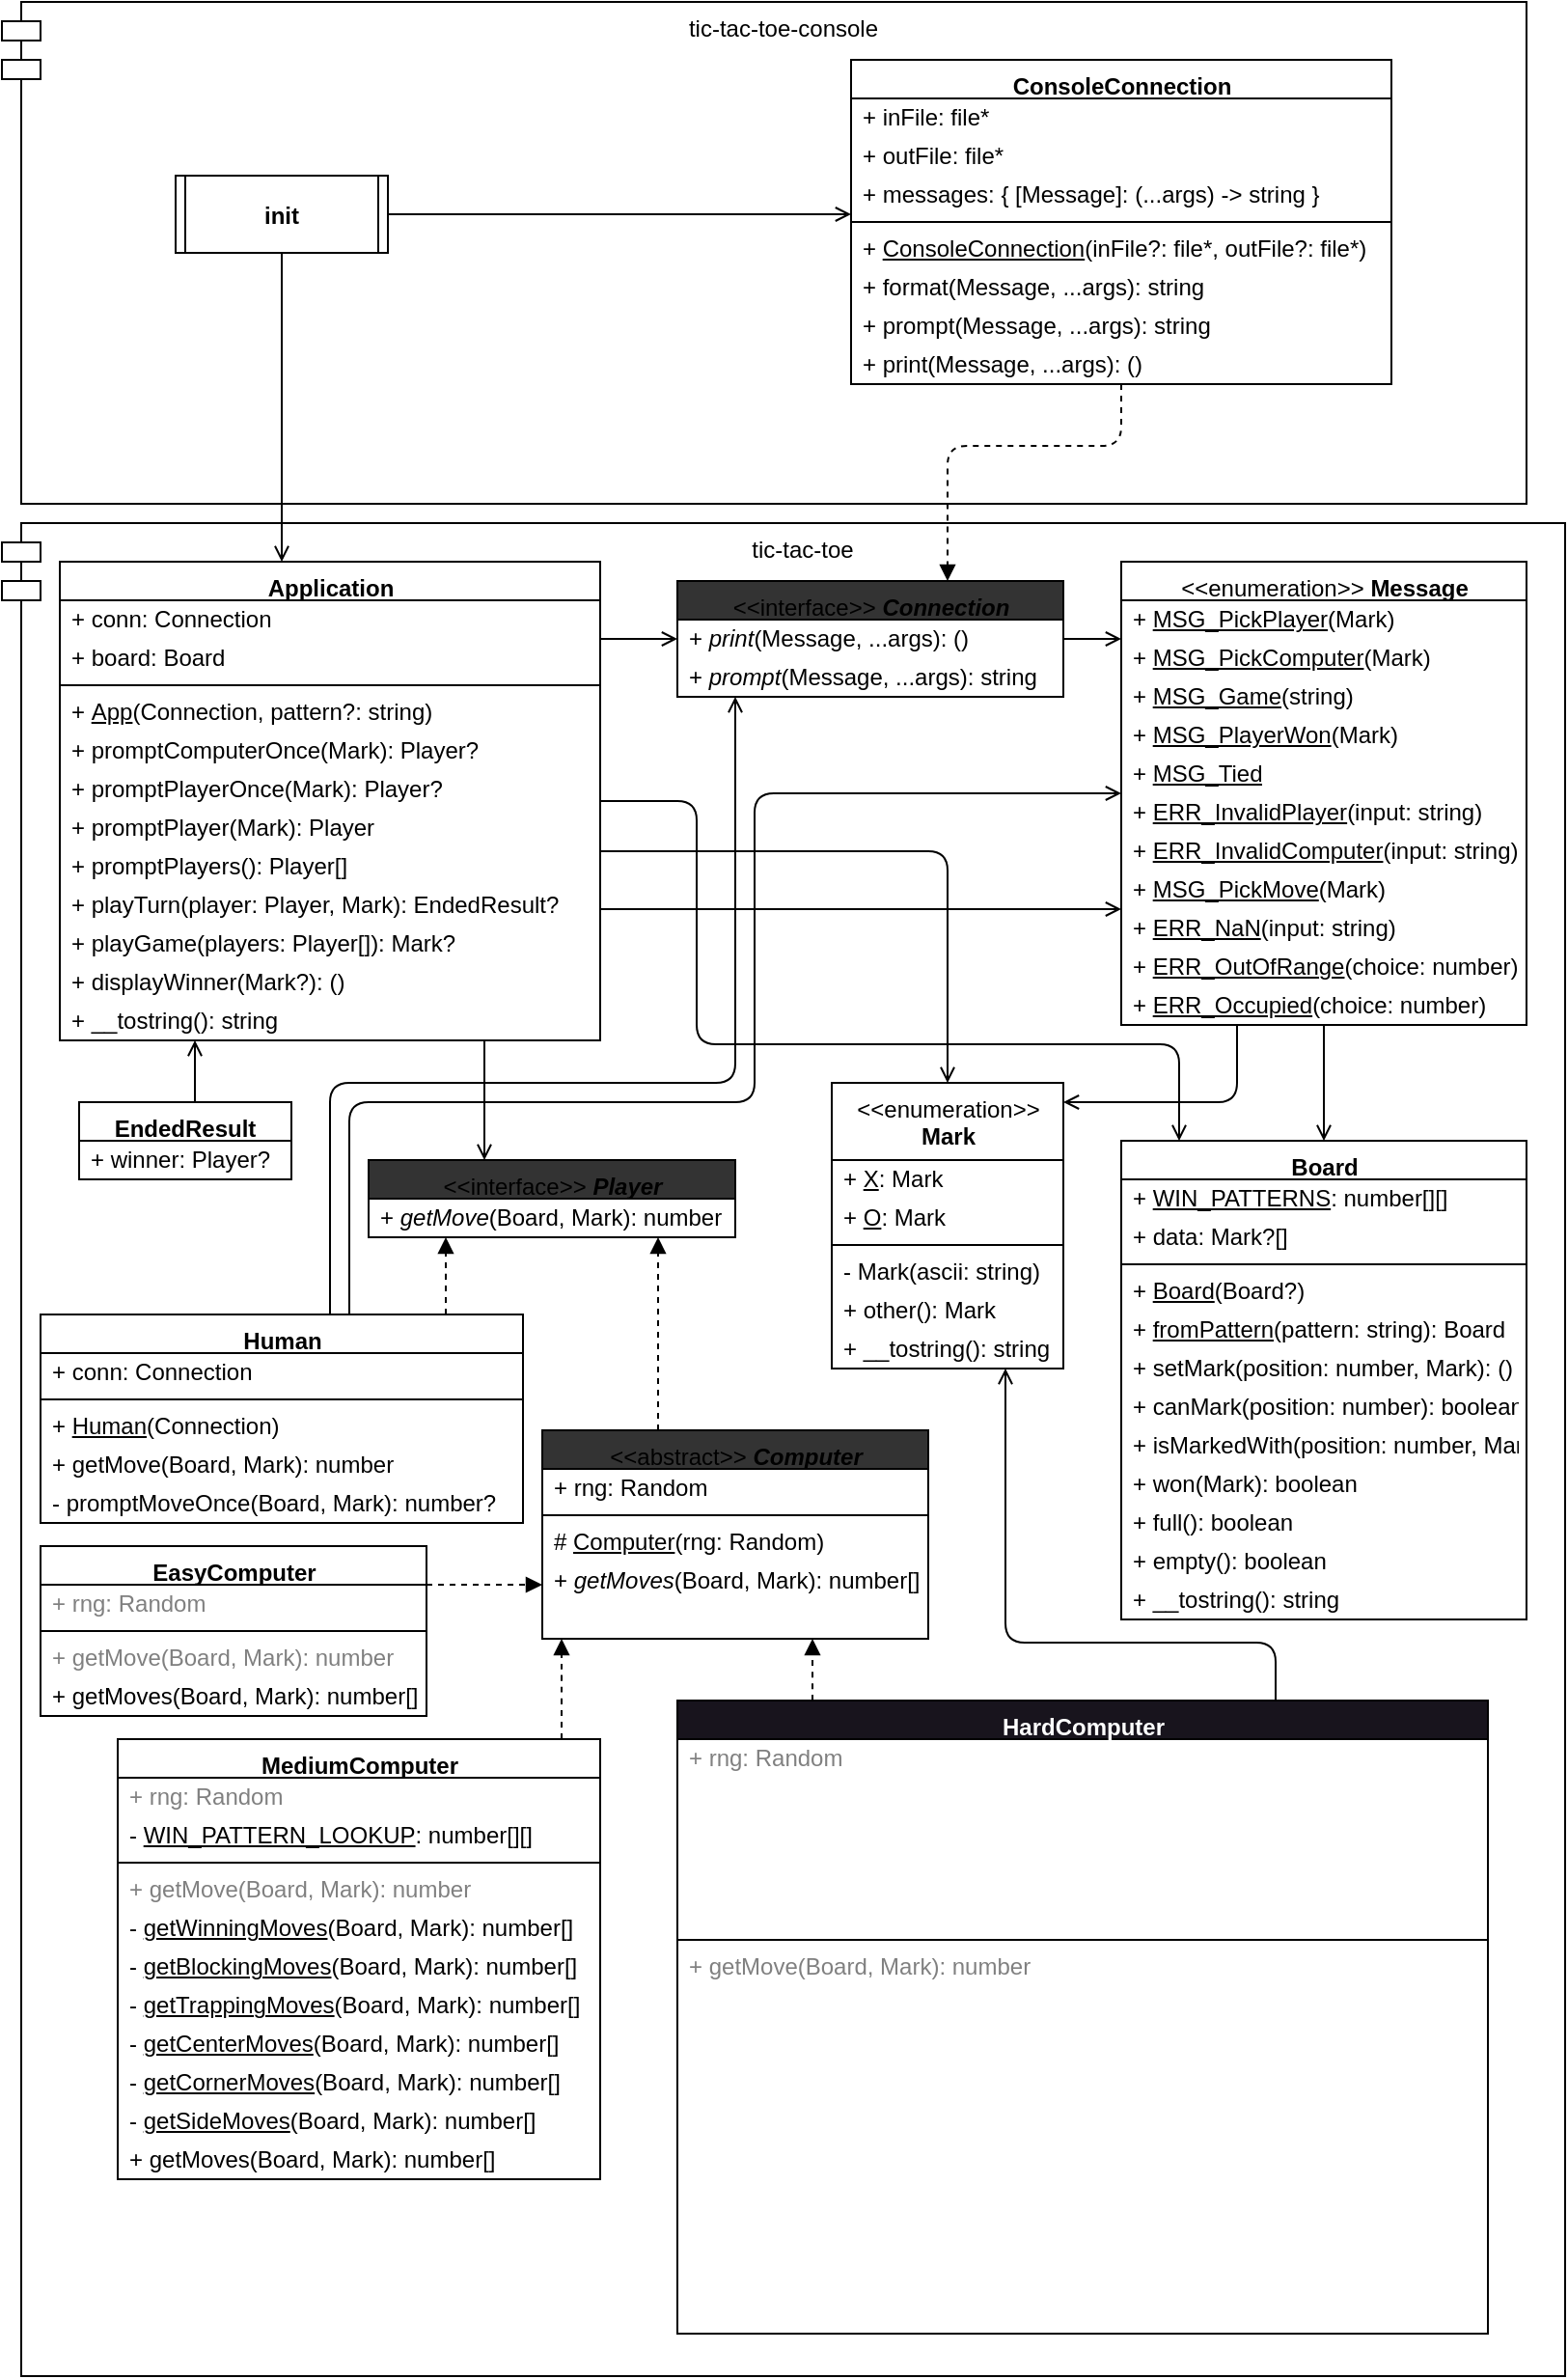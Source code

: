 <mxfile version="26.0.4">
  <diagram name="Page-1" id="3Qmz4yNFCVc4k0oNwkrS">
    <mxGraphModel dx="1430" dy="825" grid="1" gridSize="10" guides="0" tooltips="1" connect="1" arrows="1" fold="1" page="1" pageScale="1" pageWidth="850" pageHeight="1100" math="0" shadow="0">
      <root>
        <mxCell id="0" />
        <mxCell id="1" parent="0" />
        <mxCell id="96" value="" style="group" parent="1" vertex="1" connectable="0">
          <mxGeometry x="10" y="10" width="790" height="260" as="geometry" />
        </mxCell>
        <mxCell id="vkjEDLj0hO1vBvQd3F8n-6" value="tic-tac-toe-console" style="shape=module;align=left;spacingLeft=20;align=center;verticalAlign=top;whiteSpace=wrap;html=1;" parent="96" vertex="1">
          <mxGeometry width="790" height="260" as="geometry" />
        </mxCell>
        <mxCell id="188" style="edgeStyle=orthogonalEdgeStyle;html=1;fontColor=#FFFFFF;endArrow=open;endFill=0;" parent="96" source="13" target="3" edge="1">
          <mxGeometry relative="1" as="geometry">
            <Array as="points">
              <mxPoint x="380" y="110" />
              <mxPoint x="380" y="110" />
            </Array>
          </mxGeometry>
        </mxCell>
        <mxCell id="13" value="init" style="shape=process2;fixedSize=1;size=5;fontStyle=1;" parent="96" vertex="1">
          <mxGeometry x="90" y="90" width="110" height="40" as="geometry" />
        </mxCell>
        <mxCell id="3" value="&lt;b&gt;ConsoleConnection&lt;/b&gt;" style="swimlane;fontStyle=0;align=center;verticalAlign=top;childLayout=stackLayout;horizontal=1;startSize=20;horizontalStack=0;resizeParent=1;resizeParentMax=0;resizeLast=0;collapsible=0;marginBottom=0;html=1;" parent="96" vertex="1">
          <mxGeometry x="440" y="30" width="280" height="168" as="geometry" />
        </mxCell>
        <mxCell id="5" value="+ inFile: file*" style="text;html=1;strokeColor=none;fillColor=none;align=left;verticalAlign=middle;spacingLeft=4;spacingRight=4;overflow=hidden;rotatable=0;points=[[0,0.5],[1,0.5]];portConstraint=eastwest;" parent="3" vertex="1">
          <mxGeometry y="20" width="280" height="20" as="geometry" />
        </mxCell>
        <mxCell id="14" value="+ outFile: file*" style="text;html=1;strokeColor=none;fillColor=none;align=left;verticalAlign=middle;spacingLeft=4;spacingRight=4;overflow=hidden;rotatable=0;points=[[0,0.5],[1,0.5]];portConstraint=eastwest;" parent="3" vertex="1">
          <mxGeometry y="40" width="280" height="20" as="geometry" />
        </mxCell>
        <mxCell id="17" value="+ messages: { [Message]: (...args) -&amp;gt; string }" style="text;html=1;strokeColor=none;fillColor=none;align=left;verticalAlign=middle;spacingLeft=4;spacingRight=4;overflow=hidden;rotatable=0;points=[[0,0.5],[1,0.5]];portConstraint=eastwest;" parent="3" vertex="1">
          <mxGeometry y="60" width="280" height="20" as="geometry" />
        </mxCell>
        <mxCell id="8" value="" style="line;strokeWidth=1;fillColor=none;align=left;verticalAlign=middle;spacingTop=-1;spacingLeft=3;spacingRight=3;rotatable=0;labelPosition=right;points=[];portConstraint=eastwest;" parent="3" vertex="1">
          <mxGeometry y="80" width="280" height="8" as="geometry" />
        </mxCell>
        <mxCell id="19" value="+ &lt;u&gt;ConsoleConnection&lt;/u&gt;(inFile?: file*, outFile?: file*)" style="text;html=1;strokeColor=none;fillColor=none;align=left;verticalAlign=middle;spacingLeft=4;spacingRight=4;overflow=hidden;rotatable=0;points=[[0,0.5],[1,0.5]];portConstraint=eastwest;" parent="3" vertex="1">
          <mxGeometry y="88" width="280" height="20" as="geometry" />
        </mxCell>
        <mxCell id="18" value="+ format(Message, ...args): string" style="text;html=1;strokeColor=none;fillColor=none;align=left;verticalAlign=middle;spacingLeft=4;spacingRight=4;overflow=hidden;rotatable=0;points=[[0,0.5],[1,0.5]];portConstraint=eastwest;" parent="3" vertex="1">
          <mxGeometry y="108" width="280" height="20" as="geometry" />
        </mxCell>
        <mxCell id="10" value="+ prompt(Message, ...args): string" style="text;html=1;strokeColor=none;fillColor=none;align=left;verticalAlign=middle;spacingLeft=4;spacingRight=4;overflow=hidden;rotatable=0;points=[[0,0.5],[1,0.5]];portConstraint=eastwest;" parent="3" vertex="1">
          <mxGeometry y="128" width="280" height="20" as="geometry" />
        </mxCell>
        <mxCell id="16" value="+ print(Message, ...args): ()" style="text;html=1;strokeColor=none;fillColor=none;align=left;verticalAlign=middle;spacingLeft=4;spacingRight=4;overflow=hidden;rotatable=0;points=[[0,0.5],[1,0.5]];portConstraint=eastwest;" parent="3" vertex="1">
          <mxGeometry y="148" width="280" height="20" as="geometry" />
        </mxCell>
        <mxCell id="sri0j_8zGDh43W-E4V1I-191" value="" style="group" vertex="1" connectable="0" parent="1">
          <mxGeometry x="10" y="280" width="810" height="960" as="geometry" />
        </mxCell>
        <mxCell id="vkjEDLj0hO1vBvQd3F8n-5" value="tic-tac-toe" style="shape=module;align=left;spacingLeft=20;align=center;verticalAlign=top;whiteSpace=wrap;html=1;" parent="sri0j_8zGDh43W-E4V1I-191" vertex="1">
          <mxGeometry width="810" height="960" as="geometry" />
        </mxCell>
        <mxCell id="LcbPu9XO0VQtriAoMdwd-191" style="edgeStyle=orthogonalEdgeStyle;rounded=1;orthogonalLoop=1;jettySize=auto;html=1;curved=0;endArrow=open;endFill=0;flowAnimation=0;" parent="sri0j_8zGDh43W-E4V1I-191" source="20" target="44" edge="1">
          <mxGeometry relative="1" as="geometry">
            <Array as="points">
              <mxPoint x="360" y="144" />
              <mxPoint x="360" y="270" />
              <mxPoint x="610" y="270" />
            </Array>
          </mxGeometry>
        </mxCell>
        <mxCell id="sri0j_8zGDh43W-E4V1I-192" style="edgeStyle=orthogonalEdgeStyle;rounded=1;orthogonalLoop=1;jettySize=auto;html=1;curved=0;endArrow=open;endFill=0;" edge="1" parent="sri0j_8zGDh43W-E4V1I-191" source="20" target="64">
          <mxGeometry relative="1" as="geometry">
            <Array as="points">
              <mxPoint x="490" y="170" />
            </Array>
          </mxGeometry>
        </mxCell>
        <mxCell id="20" value="&lt;b&gt;Application&lt;/b&gt;" style="swimlane;fontStyle=0;align=center;verticalAlign=top;childLayout=stackLayout;horizontal=1;startSize=20;horizontalStack=0;resizeParent=1;resizeParentMax=0;resizeLast=0;collapsible=0;marginBottom=0;html=1;" parent="sri0j_8zGDh43W-E4V1I-191" vertex="1">
          <mxGeometry x="30" y="20" width="280" height="248" as="geometry" />
        </mxCell>
        <mxCell id="28" value="+ conn: Connection" style="text;html=1;strokeColor=none;fillColor=none;align=left;verticalAlign=middle;spacingLeft=4;spacingRight=4;overflow=hidden;rotatable=0;points=[[0,0.5],[1,0.5]];portConstraint=eastwest;" parent="20" vertex="1">
          <mxGeometry y="20" width="280" height="20" as="geometry" />
        </mxCell>
        <mxCell id="24" value="+ board: Board" style="text;html=1;strokeColor=none;fillColor=none;align=left;verticalAlign=middle;spacingLeft=4;spacingRight=4;overflow=hidden;rotatable=0;points=[[0,0.5],[1,0.5]];portConstraint=eastwest;" parent="20" vertex="1">
          <mxGeometry y="40" width="280" height="20" as="geometry" />
        </mxCell>
        <mxCell id="25" value="" style="line;strokeWidth=1;fillColor=none;align=left;verticalAlign=middle;spacingTop=-1;spacingLeft=3;spacingRight=3;rotatable=0;labelPosition=right;points=[];portConstraint=eastwest;" parent="20" vertex="1">
          <mxGeometry y="60" width="280" height="8" as="geometry" />
        </mxCell>
        <mxCell id="22" value="+&amp;nbsp;&lt;u&gt;App&lt;/u&gt;(Connection, pattern?: string)" style="text;html=1;strokeColor=none;fillColor=none;align=left;verticalAlign=middle;spacingLeft=4;spacingRight=4;overflow=hidden;rotatable=0;points=[[0,0.5],[1,0.5]];portConstraint=eastwest;" parent="20" vertex="1">
          <mxGeometry y="68" width="280" height="20" as="geometry" />
        </mxCell>
        <mxCell id="27" value="+ promptComputerOnce(Mark): Player?" style="text;html=1;strokeColor=none;fillColor=none;align=left;verticalAlign=middle;spacingLeft=4;spacingRight=4;overflow=hidden;rotatable=0;points=[[0,0.5],[1,0.5]];portConstraint=eastwest;" parent="20" vertex="1">
          <mxGeometry y="88" width="280" height="20" as="geometry" />
        </mxCell>
        <mxCell id="29" value="+ promptPlayerOnce(Mark): Player?" style="text;html=1;strokeColor=none;fillColor=none;align=left;verticalAlign=middle;spacingLeft=4;spacingRight=4;overflow=hidden;rotatable=0;points=[[0,0.5],[1,0.5]];portConstraint=eastwest;" parent="20" vertex="1">
          <mxGeometry y="108" width="280" height="20" as="geometry" />
        </mxCell>
        <mxCell id="33" value="+ promptPlayer(Mark): Player" style="text;html=1;strokeColor=none;fillColor=none;align=left;verticalAlign=middle;spacingLeft=4;spacingRight=4;overflow=hidden;rotatable=0;points=[[0,0.5],[1,0.5]];portConstraint=eastwest;" parent="20" vertex="1">
          <mxGeometry y="128" width="280" height="20" as="geometry" />
        </mxCell>
        <mxCell id="32" value="+ promptPlayers(): Player[]" style="text;html=1;strokeColor=none;fillColor=none;align=left;verticalAlign=middle;spacingLeft=4;spacingRight=4;overflow=hidden;rotatable=0;points=[[0,0.5],[1,0.5]];portConstraint=eastwest;" parent="20" vertex="1">
          <mxGeometry y="148" width="280" height="20" as="geometry" />
        </mxCell>
        <mxCell id="191" value="+ playTurn(player: Player, Mark): EndedResult?" style="text;html=1;strokeColor=none;fillColor=none;align=left;verticalAlign=middle;spacingLeft=4;spacingRight=4;overflow=hidden;rotatable=0;points=[[0,0.5],[1,0.5]];portConstraint=eastwest;" parent="20" vertex="1">
          <mxGeometry y="168" width="280" height="20" as="geometry" />
        </mxCell>
        <mxCell id="31" value="+ playGame(players: Player[]): Mark?" style="text;html=1;strokeColor=none;fillColor=none;align=left;verticalAlign=middle;spacingLeft=4;spacingRight=4;overflow=hidden;rotatable=0;points=[[0,0.5],[1,0.5]];portConstraint=eastwest;" parent="20" vertex="1">
          <mxGeometry y="188" width="280" height="20" as="geometry" />
        </mxCell>
        <mxCell id="30" value="+ displayWinner(Mark?): ()" style="text;html=1;strokeColor=none;fillColor=none;align=left;verticalAlign=middle;spacingLeft=4;spacingRight=4;overflow=hidden;rotatable=0;points=[[0,0.5],[1,0.5]];portConstraint=eastwest;" parent="20" vertex="1">
          <mxGeometry y="208" width="280" height="20" as="geometry" />
        </mxCell>
        <mxCell id="34" value="+ __tostring(): string" style="text;html=1;strokeColor=none;fillColor=none;align=left;verticalAlign=middle;spacingLeft=4;spacingRight=4;overflow=hidden;rotatable=0;points=[[0,0.5],[1,0.5]];portConstraint=eastwest;" parent="20" vertex="1">
          <mxGeometry y="228" width="280" height="20" as="geometry" />
        </mxCell>
        <mxCell id="35" value="&amp;lt;&amp;lt;interface&amp;gt;&amp;gt; &lt;b&gt;&lt;i&gt;Connection&lt;/i&gt;&lt;/b&gt;" style="swimlane;fontStyle=0;align=center;verticalAlign=top;childLayout=stackLayout;horizontal=1;startSize=20;horizontalStack=0;resizeParent=1;resizeParentMax=0;resizeLast=0;collapsible=0;marginBottom=0;html=1;fillColor=#333333;" parent="sri0j_8zGDh43W-E4V1I-191" vertex="1">
          <mxGeometry x="350" y="30" width="200" height="60" as="geometry" />
        </mxCell>
        <mxCell id="39" value="+ &lt;i&gt;print&lt;/i&gt;(Message, ...args): ()" style="text;html=1;strokeColor=none;fillColor=none;align=left;verticalAlign=middle;spacingLeft=4;spacingRight=4;overflow=hidden;rotatable=0;points=[[0,0.5],[1,0.5]];portConstraint=eastwest;" parent="35" vertex="1">
          <mxGeometry y="20" width="200" height="20" as="geometry" />
        </mxCell>
        <mxCell id="43" value="+ &lt;i&gt;prompt&lt;/i&gt;(Message, ...args): string" style="text;html=1;strokeColor=none;fillColor=none;align=left;verticalAlign=middle;spacingLeft=4;spacingRight=4;overflow=hidden;rotatable=0;points=[[0,0.5],[1,0.5]];portConstraint=eastwest;" parent="35" vertex="1">
          <mxGeometry y="40" width="200" height="20" as="geometry" />
        </mxCell>
        <mxCell id="181" style="edgeStyle=orthogonalEdgeStyle;html=1;fontColor=#FFFFFF;endArrow=open;endFill=0;" parent="sri0j_8zGDh43W-E4V1I-191" source="20" target="35" edge="1">
          <mxGeometry relative="1" as="geometry">
            <Array as="points">
              <mxPoint x="330" y="60" />
              <mxPoint x="330" y="60" />
            </Array>
          </mxGeometry>
        </mxCell>
        <mxCell id="64" value="&amp;lt;&amp;lt;enumeration&amp;gt;&amp;gt;&lt;br&gt;&lt;b&gt;Mark&lt;/b&gt;" style="swimlane;fontStyle=0;align=center;verticalAlign=top;childLayout=stackLayout;horizontal=1;startSize=40;horizontalStack=0;resizeParent=1;resizeParentMax=0;resizeLast=0;collapsible=0;marginBottom=0;html=1;fillColor=default;" parent="sri0j_8zGDh43W-E4V1I-191" vertex="1">
          <mxGeometry x="430" y="290" width="120" height="148" as="geometry" />
        </mxCell>
        <mxCell id="66" value="+ &lt;u&gt;X&lt;/u&gt;: Mark" style="text;html=1;strokeColor=none;fillColor=none;align=left;verticalAlign=middle;spacingLeft=4;spacingRight=4;overflow=hidden;rotatable=0;points=[[0,0.5],[1,0.5]];portConstraint=eastwest;" parent="64" vertex="1">
          <mxGeometry y="40" width="120" height="20" as="geometry" />
        </mxCell>
        <mxCell id="72" value="+ &lt;u&gt;O&lt;/u&gt;: Mark" style="text;html=1;strokeColor=none;fillColor=none;align=left;verticalAlign=middle;spacingLeft=4;spacingRight=4;overflow=hidden;rotatable=0;points=[[0,0.5],[1,0.5]];portConstraint=eastwest;" parent="64" vertex="1">
          <mxGeometry y="60" width="120" height="20" as="geometry" />
        </mxCell>
        <mxCell id="69" value="" style="line;strokeWidth=1;fillColor=none;align=left;verticalAlign=middle;spacingTop=-1;spacingLeft=3;spacingRight=3;rotatable=0;labelPosition=right;points=[];portConstraint=eastwest;" parent="64" vertex="1">
          <mxGeometry y="80" width="120" height="8" as="geometry" />
        </mxCell>
        <mxCell id="71" value="- Mark(ascii: string)" style="text;html=1;strokeColor=none;fillColor=none;align=left;verticalAlign=middle;spacingLeft=4;spacingRight=4;overflow=hidden;rotatable=0;points=[[0,0.5],[1,0.5]];portConstraint=eastwest;" parent="64" vertex="1">
          <mxGeometry y="88" width="120" height="20" as="geometry" />
        </mxCell>
        <mxCell id="74" value="+ other(): Mark" style="text;html=1;strokeColor=none;fillColor=none;align=left;verticalAlign=middle;spacingLeft=4;spacingRight=4;overflow=hidden;rotatable=0;points=[[0,0.5],[1,0.5]];portConstraint=eastwest;" parent="64" vertex="1">
          <mxGeometry y="108" width="120" height="20" as="geometry" />
        </mxCell>
        <mxCell id="75" value="+ __tostring(): string" style="text;html=1;strokeColor=none;fillColor=none;align=left;verticalAlign=middle;spacingLeft=4;spacingRight=4;overflow=hidden;rotatable=0;points=[[0,0.5],[1,0.5]];portConstraint=eastwest;" parent="64" vertex="1">
          <mxGeometry y="128" width="120" height="20" as="geometry" />
        </mxCell>
        <mxCell id="140" style="edgeStyle=orthogonalEdgeStyle;html=1;endArrow=open;endFill=0;" parent="sri0j_8zGDh43W-E4V1I-191" source="76" target="44" edge="1">
          <mxGeometry relative="1" as="geometry">
            <mxPoint x="580" y="154" as="sourcePoint" />
            <Array as="points">
              <mxPoint x="730" y="444" />
            </Array>
          </mxGeometry>
        </mxCell>
        <mxCell id="141" style="edgeStyle=orthogonalEdgeStyle;html=1;endArrow=open;endFill=0;" parent="sri0j_8zGDh43W-E4V1I-191" source="76" target="64" edge="1">
          <mxGeometry relative="1" as="geometry">
            <Array as="points">
              <mxPoint x="640" y="300" />
            </Array>
            <mxPoint x="685" y="270" as="sourcePoint" />
          </mxGeometry>
        </mxCell>
        <mxCell id="76" value="&amp;lt;&amp;lt;enumeration&amp;gt;&amp;gt; &lt;b&gt;Message&lt;/b&gt;" style="swimlane;fontStyle=0;align=center;verticalAlign=top;childLayout=stackLayout;horizontal=1;startSize=20;horizontalStack=0;resizeParent=1;resizeParentMax=0;resizeLast=0;collapsible=0;marginBottom=0;html=1;" parent="sri0j_8zGDh43W-E4V1I-191" vertex="1">
          <mxGeometry x="580" y="20" width="210" height="240" as="geometry" />
        </mxCell>
        <mxCell id="84" value="+ &lt;u&gt;MSG_PickPlayer&lt;/u&gt;(Mark)" style="text;html=1;strokeColor=none;fillColor=none;align=left;verticalAlign=middle;spacingLeft=4;spacingRight=4;overflow=hidden;rotatable=0;points=[[0,0.5],[1,0.5]];portConstraint=eastwest;" parent="76" vertex="1">
          <mxGeometry y="20" width="210" height="20" as="geometry" />
        </mxCell>
        <mxCell id="85" value="+ &lt;u&gt;MSG_PickComputer&lt;/u&gt;(Mark)" style="text;html=1;strokeColor=none;fillColor=none;align=left;verticalAlign=middle;spacingLeft=4;spacingRight=4;overflow=hidden;rotatable=0;points=[[0,0.5],[1,0.5]];portConstraint=eastwest;" parent="76" vertex="1">
          <mxGeometry y="40" width="210" height="20" as="geometry" />
        </mxCell>
        <mxCell id="86" value="+ &lt;u&gt;MSG_Game&lt;/u&gt;(string)" style="text;html=1;strokeColor=none;fillColor=none;align=left;verticalAlign=middle;spacingLeft=4;spacingRight=4;overflow=hidden;rotatable=0;points=[[0,0.5],[1,0.5]];portConstraint=eastwest;" parent="76" vertex="1">
          <mxGeometry y="60" width="210" height="20" as="geometry" />
        </mxCell>
        <mxCell id="87" value="+ &lt;u&gt;MSG_PlayerWon&lt;/u&gt;(Mark)" style="text;html=1;strokeColor=none;fillColor=none;align=left;verticalAlign=middle;spacingLeft=4;spacingRight=4;overflow=hidden;rotatable=0;points=[[0,0.5],[1,0.5]];portConstraint=eastwest;" parent="76" vertex="1">
          <mxGeometry y="80" width="210" height="20" as="geometry" />
        </mxCell>
        <mxCell id="88" value="+ &lt;u&gt;MSG_Tied&lt;/u&gt;" style="text;html=1;strokeColor=none;fillColor=none;align=left;verticalAlign=middle;spacingLeft=4;spacingRight=4;overflow=hidden;rotatable=0;points=[[0,0.5],[1,0.5]];portConstraint=eastwest;" parent="76" vertex="1">
          <mxGeometry y="100" width="210" height="20" as="geometry" />
        </mxCell>
        <mxCell id="89" value="+ &lt;u&gt;ERR_InvalidPlayer&lt;/u&gt;(input: string)" style="text;html=1;strokeColor=none;fillColor=none;align=left;verticalAlign=middle;spacingLeft=4;spacingRight=4;overflow=hidden;rotatable=0;points=[[0,0.5],[1,0.5]];portConstraint=eastwest;" parent="76" vertex="1">
          <mxGeometry y="120" width="210" height="20" as="geometry" />
        </mxCell>
        <mxCell id="90" value="+ &lt;u&gt;ERR_InvalidComputer&lt;/u&gt;(input: string)" style="text;html=1;strokeColor=none;fillColor=none;align=left;verticalAlign=middle;spacingLeft=4;spacingRight=4;overflow=hidden;rotatable=0;points=[[0,0.5],[1,0.5]];portConstraint=eastwest;" parent="76" vertex="1">
          <mxGeometry y="140" width="210" height="20" as="geometry" />
        </mxCell>
        <mxCell id="91" value="+ &lt;u&gt;MSG_PickMove&lt;/u&gt;(Mark)" style="text;html=1;strokeColor=none;fillColor=none;align=left;verticalAlign=middle;spacingLeft=4;spacingRight=4;overflow=hidden;rotatable=0;points=[[0,0.5],[1,0.5]];portConstraint=eastwest;" parent="76" vertex="1">
          <mxGeometry y="160" width="210" height="20" as="geometry" />
        </mxCell>
        <mxCell id="92" value="+ &lt;u&gt;ERR_NaN&lt;/u&gt;(input: string)" style="text;html=1;strokeColor=none;fillColor=none;align=left;verticalAlign=middle;spacingLeft=4;spacingRight=4;overflow=hidden;rotatable=0;points=[[0,0.5],[1,0.5]];portConstraint=eastwest;" parent="76" vertex="1">
          <mxGeometry y="180" width="210" height="20" as="geometry" />
        </mxCell>
        <mxCell id="93" value="+ &lt;u&gt;ERR_OutOfRange&lt;/u&gt;(choice: number)" style="text;html=1;strokeColor=none;fillColor=none;align=left;verticalAlign=middle;spacingLeft=4;spacingRight=4;overflow=hidden;rotatable=0;points=[[0,0.5],[1,0.5]];portConstraint=eastwest;" parent="76" vertex="1">
          <mxGeometry y="200" width="210" height="20" as="geometry" />
        </mxCell>
        <mxCell id="94" value="+ &lt;u&gt;ERR_Occupied&lt;/u&gt;(choice: number)" style="text;html=1;strokeColor=none;fillColor=none;align=left;verticalAlign=middle;spacingLeft=4;spacingRight=4;overflow=hidden;rotatable=0;points=[[0,0.5],[1,0.5]];portConstraint=eastwest;" parent="76" vertex="1">
          <mxGeometry y="220" width="210" height="20" as="geometry" />
        </mxCell>
        <mxCell id="186" style="edgeStyle=orthogonalEdgeStyle;html=1;fontColor=#FFFFFF;endArrow=open;endFill=0;shadow=0;flowAnimation=0;" parent="sri0j_8zGDh43W-E4V1I-191" source="20" target="76" edge="1">
          <mxGeometry relative="1" as="geometry">
            <Array as="points">
              <mxPoint x="440" y="200" />
              <mxPoint x="440" y="200" />
            </Array>
          </mxGeometry>
        </mxCell>
        <mxCell id="185" style="edgeStyle=orthogonalEdgeStyle;html=1;fontColor=#FFFFFF;endArrow=open;endFill=0;" parent="sri0j_8zGDh43W-E4V1I-191" source="35" target="76" edge="1">
          <mxGeometry relative="1" as="geometry">
            <Array as="points">
              <mxPoint x="520" y="60" />
              <mxPoint x="520" y="60" />
            </Array>
          </mxGeometry>
        </mxCell>
        <mxCell id="98" value="&amp;lt;&amp;lt;interface&amp;gt;&amp;gt; &lt;b&gt;&lt;i&gt;Player&lt;/i&gt;&lt;/b&gt;" style="swimlane;fontStyle=0;align=center;verticalAlign=top;childLayout=stackLayout;horizontal=1;startSize=20;horizontalStack=0;resizeParent=1;resizeParentMax=0;resizeLast=0;collapsible=0;marginBottom=0;html=1;fillStyle=auto;gradientColor=none;swimlaneFillColor=none;fillColor=#333333;" parent="sri0j_8zGDh43W-E4V1I-191" vertex="1">
          <mxGeometry x="190" y="330" width="190" height="40" as="geometry" />
        </mxCell>
        <mxCell id="105" value="+ &lt;i&gt;getMove&lt;/i&gt;(Board, Mark): number" style="text;html=1;strokeColor=none;fillColor=none;align=left;verticalAlign=middle;spacingLeft=4;spacingRight=4;overflow=hidden;rotatable=0;points=[[0,0.5],[1,0.5]];portConstraint=eastwest;" parent="98" vertex="1">
          <mxGeometry y="20" width="190" height="20" as="geometry" />
        </mxCell>
        <mxCell id="139" style="edgeStyle=orthogonalEdgeStyle;html=1;endArrow=open;endFill=0;flowAnimation=0;" parent="sri0j_8zGDh43W-E4V1I-191" source="20" target="98" edge="1">
          <mxGeometry relative="1" as="geometry">
            <Array as="points">
              <mxPoint x="250" y="310" />
              <mxPoint x="250" y="310" />
            </Array>
          </mxGeometry>
        </mxCell>
        <mxCell id="114" style="edgeStyle=orthogonalEdgeStyle;html=1;endArrow=block;endFill=1;dashed=1;flowAnimation=0;" parent="sri0j_8zGDh43W-E4V1I-191" source="106" target="98" edge="1">
          <mxGeometry relative="1" as="geometry">
            <Array as="points">
              <mxPoint x="340" y="420" />
              <mxPoint x="340" y="420" />
            </Array>
          </mxGeometry>
        </mxCell>
        <mxCell id="106" value="&amp;lt;&amp;lt;abstract&amp;gt;&amp;gt;&amp;nbsp;&lt;i style=&quot;font-weight: bold;&quot;&gt;Computer&lt;/i&gt;" style="swimlane;fontStyle=0;align=center;verticalAlign=top;childLayout=stackLayout;horizontal=1;startSize=20;horizontalStack=0;resizeParent=1;resizeParentMax=0;resizeLast=0;collapsible=0;marginBottom=0;html=1;fillColor=#333333;" parent="sri0j_8zGDh43W-E4V1I-191" vertex="1">
          <mxGeometry x="280" y="470" width="200" height="108" as="geometry" />
        </mxCell>
        <mxCell id="135" value="+ rng: Random" style="text;html=1;strokeColor=none;fillColor=none;align=left;verticalAlign=middle;spacingLeft=4;spacingRight=4;overflow=hidden;rotatable=0;points=[[0,0.5],[1,0.5]];portConstraint=eastwest;" parent="106" vertex="1">
          <mxGeometry y="20" width="200" height="20" as="geometry" />
        </mxCell>
        <mxCell id="134" value="" style="line;strokeWidth=1;fillColor=none;align=left;verticalAlign=middle;spacingTop=-1;spacingLeft=3;spacingRight=3;rotatable=0;labelPosition=right;points=[];portConstraint=eastwest;" parent="106" vertex="1">
          <mxGeometry y="40" width="200" height="8" as="geometry" />
        </mxCell>
        <mxCell id="136" value="# &lt;u&gt;Computer&lt;/u&gt;(rng: Random)" style="text;html=1;strokeColor=none;fillColor=none;align=left;verticalAlign=middle;spacingLeft=4;spacingRight=4;overflow=hidden;rotatable=0;points=[[0,0.5],[1,0.5]];portConstraint=eastwest;" parent="106" vertex="1">
          <mxGeometry y="48" width="200" height="20" as="geometry" />
        </mxCell>
        <mxCell id="113" value="+ &lt;i&gt;getMoves&lt;/i&gt;(Board, Mark): number[]" style="text;html=1;strokeColor=none;fillColor=none;align=left;verticalAlign=middle;spacingLeft=4;spacingRight=4;overflow=hidden;rotatable=0;points=[[0,0.5],[1,0.5]];portConstraint=eastwest;" parent="106" vertex="1">
          <mxGeometry y="68" width="200" height="20" as="geometry" />
        </mxCell>
        <mxCell id="109" value="+ getMove(Board, Mark): number" style="text;html=1;strokeColor=none;fillColor=none;align=left;verticalAlign=middle;spacingLeft=4;spacingRight=4;overflow=hidden;rotatable=0;points=[[0,0.5],[1,0.5]];portConstraint=eastwest;fontColor=#FFFFFF;" parent="106" vertex="1">
          <mxGeometry y="88" width="200" height="20" as="geometry" />
        </mxCell>
        <mxCell id="125" style="edgeStyle=orthogonalEdgeStyle;html=1;endArrow=block;endFill=1;dashed=1;flowAnimation=0;" parent="sri0j_8zGDh43W-E4V1I-191" source="115" target="98" edge="1">
          <mxGeometry relative="1" as="geometry">
            <Array as="points">
              <mxPoint x="230" y="390" />
              <mxPoint x="230" y="390" />
            </Array>
          </mxGeometry>
        </mxCell>
        <mxCell id="182" style="edgeStyle=orthogonalEdgeStyle;html=1;fontColor=#FFFFFF;endArrow=open;endFill=0;flowAnimation=0;shadow=0;" parent="sri0j_8zGDh43W-E4V1I-191" source="115" target="35" edge="1">
          <mxGeometry relative="1" as="geometry">
            <Array as="points">
              <mxPoint x="170" y="290" />
              <mxPoint x="380" y="290" />
            </Array>
          </mxGeometry>
        </mxCell>
        <mxCell id="187" style="edgeStyle=orthogonalEdgeStyle;html=1;fontColor=#FFFFFF;endArrow=open;endFill=0;flowAnimation=0;" parent="sri0j_8zGDh43W-E4V1I-191" source="115" target="76" edge="1">
          <mxGeometry relative="1" as="geometry">
            <Array as="points">
              <mxPoint x="180" y="300" />
              <mxPoint x="390" y="300" />
              <mxPoint x="390" y="140" />
            </Array>
          </mxGeometry>
        </mxCell>
        <mxCell id="115" value="&lt;b&gt;Human&lt;/b&gt;" style="swimlane;fontStyle=0;align=center;verticalAlign=top;childLayout=stackLayout;horizontal=1;startSize=20;horizontalStack=0;resizeParent=1;resizeParentMax=0;resizeLast=0;collapsible=0;marginBottom=0;html=1;" parent="sri0j_8zGDh43W-E4V1I-191" vertex="1">
          <mxGeometry x="20" y="410" width="250" height="108" as="geometry" />
        </mxCell>
        <mxCell id="122" value="+ conn: Connection" style="text;html=1;strokeColor=none;fillColor=none;align=left;verticalAlign=middle;spacingLeft=4;spacingRight=4;overflow=hidden;rotatable=0;points=[[0,0.5],[1,0.5]];portConstraint=eastwest;" parent="115" vertex="1">
          <mxGeometry y="20" width="250" height="20" as="geometry" />
        </mxCell>
        <mxCell id="120" value="" style="line;strokeWidth=1;fillColor=none;align=left;verticalAlign=middle;spacingTop=-1;spacingLeft=3;spacingRight=3;rotatable=0;labelPosition=right;points=[];portConstraint=eastwest;" parent="115" vertex="1">
          <mxGeometry y="40" width="250" height="8" as="geometry" />
        </mxCell>
        <mxCell id="124" value="+ &lt;u&gt;Human&lt;/u&gt;(Connection)" style="text;html=1;strokeColor=none;fillColor=none;align=left;verticalAlign=middle;spacingLeft=4;spacingRight=4;overflow=hidden;rotatable=0;points=[[0,0.5],[1,0.5]];portConstraint=eastwest;" parent="115" vertex="1">
          <mxGeometry y="48" width="250" height="20" as="geometry" />
        </mxCell>
        <mxCell id="117" value="+ getMove(Board, Mark): number" style="text;html=1;strokeColor=none;fillColor=none;align=left;verticalAlign=middle;spacingLeft=4;spacingRight=4;overflow=hidden;rotatable=0;points=[[0,0.5],[1,0.5]];portConstraint=eastwest;" parent="115" vertex="1">
          <mxGeometry y="68" width="250" height="20" as="geometry" />
        </mxCell>
        <mxCell id="119" value="- promptMoveOnce(Board, Mark): number?" style="text;html=1;strokeColor=none;fillColor=none;align=left;verticalAlign=middle;spacingLeft=4;spacingRight=4;overflow=hidden;rotatable=0;points=[[0,0.5],[1,0.5]];portConstraint=eastwest;" parent="115" vertex="1">
          <mxGeometry y="88" width="250" height="20" as="geometry" />
        </mxCell>
        <mxCell id="138" style="edgeStyle=orthogonalEdgeStyle;html=1;dashed=1;endArrow=block;endFill=1;" parent="sri0j_8zGDh43W-E4V1I-191" source="126" target="106" edge="1">
          <mxGeometry relative="1" as="geometry">
            <Array as="points">
              <mxPoint x="250" y="550" />
              <mxPoint x="250" y="550" />
            </Array>
          </mxGeometry>
        </mxCell>
        <mxCell id="126" value="&lt;b&gt;EasyComputer&lt;/b&gt;" style="swimlane;fontStyle=0;align=center;verticalAlign=top;childLayout=stackLayout;horizontal=1;startSize=20;horizontalStack=0;resizeParent=1;resizeParentMax=0;resizeLast=0;collapsible=0;marginBottom=0;html=1;" parent="sri0j_8zGDh43W-E4V1I-191" vertex="1">
          <mxGeometry x="20" y="530" width="200" height="88" as="geometry" />
        </mxCell>
        <mxCell id="137" value="+ rng: Random" style="text;html=1;strokeColor=none;fillColor=none;align=left;verticalAlign=middle;spacingLeft=4;spacingRight=4;overflow=hidden;rotatable=0;points=[[0,0.5],[1,0.5]];portConstraint=eastwest;fontColor=#808080;" parent="126" vertex="1">
          <mxGeometry y="20" width="200" height="20" as="geometry" />
        </mxCell>
        <mxCell id="131" value="" style="line;strokeWidth=1;fillColor=none;align=left;verticalAlign=middle;spacingTop=-1;spacingLeft=3;spacingRight=3;rotatable=0;labelPosition=right;points=[];portConstraint=eastwest;" parent="126" vertex="1">
          <mxGeometry y="40" width="200" height="8" as="geometry" />
        </mxCell>
        <mxCell id="145" value="+ getMove(Board, Mark): number" style="text;html=1;strokeColor=none;fillColor=none;align=left;verticalAlign=middle;spacingLeft=4;spacingRight=4;overflow=hidden;rotatable=0;points=[[0,0.5],[1,0.5]];portConstraint=eastwest;fontColor=#808080;" parent="126" vertex="1">
          <mxGeometry y="48" width="200" height="20" as="geometry" />
        </mxCell>
        <mxCell id="133" value="+ getMoves(Board, Mark): number[]" style="text;html=1;strokeColor=none;fillColor=none;align=left;verticalAlign=middle;spacingLeft=4;spacingRight=4;overflow=hidden;rotatable=0;points=[[0,0.5],[1,0.5]];portConstraint=eastwest;" parent="126" vertex="1">
          <mxGeometry y="68" width="200" height="20" as="geometry" />
        </mxCell>
        <mxCell id="151" style="edgeStyle=orthogonalEdgeStyle;html=1;fontColor=#FFFFFF;endArrow=block;endFill=1;dashed=1;" parent="sri0j_8zGDh43W-E4V1I-191" source="146" target="106" edge="1">
          <mxGeometry relative="1" as="geometry">
            <Array as="points">
              <mxPoint x="290" y="600" />
              <mxPoint x="290" y="600" />
            </Array>
          </mxGeometry>
        </mxCell>
        <mxCell id="146" value="&lt;b&gt;MediumComputer&lt;/b&gt;" style="swimlane;fontStyle=0;align=center;verticalAlign=top;childLayout=stackLayout;horizontal=1;startSize=20;horizontalStack=0;resizeParent=1;resizeParentMax=0;resizeLast=0;collapsible=0;marginBottom=0;html=1;fillColor=default;" parent="sri0j_8zGDh43W-E4V1I-191" vertex="1">
          <mxGeometry x="60" y="630" width="250" height="228" as="geometry" />
        </mxCell>
        <mxCell id="147" value="+ rng: Random" style="text;html=1;strokeColor=none;fillColor=none;align=left;verticalAlign=middle;spacingLeft=4;spacingRight=4;overflow=hidden;rotatable=0;points=[[0,0.5],[1,0.5]];portConstraint=eastwest;fontColor=#808080;" parent="146" vertex="1">
          <mxGeometry y="20" width="250" height="20" as="geometry" />
        </mxCell>
        <mxCell id="sri0j_8zGDh43W-E4V1I-195" value="- &lt;u&gt;WIN_PATTERN_LOOKUP&lt;/u&gt;: number[][]" style="text;html=1;strokeColor=none;fillColor=none;align=left;verticalAlign=middle;spacingLeft=4;spacingRight=4;overflow=hidden;rotatable=0;points=[[0,0.5],[1,0.5]];portConstraint=eastwest;" vertex="1" parent="146">
          <mxGeometry y="40" width="250" height="20" as="geometry" />
        </mxCell>
        <mxCell id="148" value="" style="line;strokeWidth=1;fillColor=none;align=left;verticalAlign=middle;spacingTop=-1;spacingLeft=3;spacingRight=3;rotatable=0;labelPosition=right;points=[];portConstraint=eastwest;" parent="146" vertex="1">
          <mxGeometry y="60" width="250" height="8" as="geometry" />
        </mxCell>
        <mxCell id="150" value="+ getMove(Board, Mark): number" style="text;html=1;strokeColor=none;fillColor=none;align=left;verticalAlign=middle;spacingLeft=4;spacingRight=4;overflow=hidden;rotatable=0;points=[[0,0.5],[1,0.5]];portConstraint=eastwest;fontColor=#808080;" parent="146" vertex="1">
          <mxGeometry y="68" width="250" height="20" as="geometry" />
        </mxCell>
        <mxCell id="152" value="- &lt;u&gt;getWinningMoves&lt;/u&gt;(Board, Mark): number[]" style="text;html=1;strokeColor=none;fillColor=none;align=left;verticalAlign=middle;spacingLeft=4;spacingRight=4;overflow=hidden;rotatable=0;points=[[0,0.5],[1,0.5]];portConstraint=eastwest;" parent="146" vertex="1">
          <mxGeometry y="88" width="250" height="20" as="geometry" />
        </mxCell>
        <mxCell id="153" value="-&amp;nbsp;&lt;u&gt;getBlockingMoves&lt;/u&gt;(Board, Mark): number[]" style="text;html=1;strokeColor=none;fillColor=none;align=left;verticalAlign=middle;spacingLeft=4;spacingRight=4;overflow=hidden;rotatable=0;points=[[0,0.5],[1,0.5]];portConstraint=eastwest;" parent="146" vertex="1">
          <mxGeometry y="108" width="250" height="20" as="geometry" />
        </mxCell>
        <mxCell id="154" value="-&amp;nbsp;&lt;u&gt;getTrappingMoves&lt;/u&gt;(Board, Mark): number[]" style="text;html=1;strokeColor=none;fillColor=none;align=left;verticalAlign=middle;spacingLeft=4;spacingRight=4;overflow=hidden;rotatable=0;points=[[0,0.5],[1,0.5]];portConstraint=eastwest;" parent="146" vertex="1">
          <mxGeometry y="128" width="250" height="20" as="geometry" />
        </mxCell>
        <mxCell id="155" value="- &lt;u&gt;getCenterMoves&lt;/u&gt;(Board, Mark): number[]" style="text;html=1;strokeColor=none;fillColor=none;align=left;verticalAlign=middle;spacingLeft=4;spacingRight=4;overflow=hidden;rotatable=0;points=[[0,0.5],[1,0.5]];portConstraint=eastwest;" parent="146" vertex="1">
          <mxGeometry y="148" width="250" height="20" as="geometry" />
        </mxCell>
        <mxCell id="156" value="- &lt;u&gt;getCornerMoves&lt;/u&gt;(Board, Mark): number[]" style="text;html=1;strokeColor=none;fillColor=none;align=left;verticalAlign=middle;spacingLeft=4;spacingRight=4;overflow=hidden;rotatable=0;points=[[0,0.5],[1,0.5]];portConstraint=eastwest;" parent="146" vertex="1">
          <mxGeometry y="168" width="250" height="20" as="geometry" />
        </mxCell>
        <mxCell id="157" value="- &lt;u&gt;getSideMoves&lt;/u&gt;(Board, Mark): number[]" style="text;html=1;strokeColor=none;fillColor=none;align=left;verticalAlign=middle;spacingLeft=4;spacingRight=4;overflow=hidden;rotatable=0;points=[[0,0.5],[1,0.5]];portConstraint=eastwest;" parent="146" vertex="1">
          <mxGeometry y="188" width="250" height="20" as="geometry" />
        </mxCell>
        <mxCell id="149" value="+ getMoves(Board, Mark): number[]" style="text;html=1;strokeColor=none;fillColor=none;align=left;verticalAlign=middle;spacingLeft=4;spacingRight=4;overflow=hidden;rotatable=0;points=[[0,0.5],[1,0.5]];portConstraint=eastwest;" parent="146" vertex="1">
          <mxGeometry y="208" width="250" height="20" as="geometry" />
        </mxCell>
        <mxCell id="180" style="edgeStyle=orthogonalEdgeStyle;html=1;dashed=1;fontColor=#FFFFFF;endArrow=block;endFill=1;" parent="sri0j_8zGDh43W-E4V1I-191" source="159" target="106" edge="1">
          <mxGeometry relative="1" as="geometry">
            <Array as="points">
              <mxPoint x="420" y="600" />
              <mxPoint x="420" y="600" />
            </Array>
          </mxGeometry>
        </mxCell>
        <mxCell id="LcbPu9XO0VQtriAoMdwd-201" style="edgeStyle=orthogonalEdgeStyle;rounded=1;orthogonalLoop=1;jettySize=auto;html=1;curved=0;endArrow=open;endFill=0;" parent="sri0j_8zGDh43W-E4V1I-191" source="159" target="64" edge="1">
          <mxGeometry relative="1" as="geometry">
            <Array as="points">
              <mxPoint x="660" y="580" />
              <mxPoint x="520" y="580" />
            </Array>
          </mxGeometry>
        </mxCell>
        <mxCell id="159" value="&lt;b&gt;HardComputer&lt;/b&gt;" style="swimlane;fontStyle=0;align=center;verticalAlign=top;childLayout=stackLayout;horizontal=1;startSize=20;horizontalStack=0;resizeParent=1;resizeParentMax=0;resizeLast=0;collapsible=0;marginBottom=0;html=1;fillStyle=auto;fontColor=#FFFFFF;fillColor=#18141D;gradientColor=none;" parent="sri0j_8zGDh43W-E4V1I-191" vertex="1">
          <mxGeometry x="350" y="610" width="420" height="328" as="geometry" />
        </mxCell>
        <mxCell id="162" value="+ rng: Random" style="text;html=1;strokeColor=none;fillColor=none;align=left;verticalAlign=middle;spacingLeft=4;spacingRight=4;overflow=hidden;rotatable=0;points=[[0,0.5],[1,0.5]];portConstraint=eastwest;fontColor=#808080;fillStyle=auto;" parent="159" vertex="1">
          <mxGeometry y="20" width="420" height="20" as="geometry" />
        </mxCell>
        <mxCell id="163" value="- &lt;u&gt;EQUALITIES&lt;/u&gt;: Map&amp;lt;1..12, (number, number)&amp;gt;" style="text;html=1;strokeColor=none;fillColor=none;align=left;verticalAlign=middle;spacingLeft=4;spacingRight=4;overflow=hidden;rotatable=0;points=[[0,0.5],[1,0.5]];portConstraint=eastwest;fillStyle=auto;fontColor=#FFFFFF;" parent="159" vertex="1">
          <mxGeometry y="40" width="420" height="20" as="geometry" />
        </mxCell>
        <mxCell id="167" value="- &lt;u&gt;SYMMETRIES&lt;/u&gt;: { equalities: number[], image: number[] }" style="text;html=1;strokeColor=none;fillColor=none;align=left;verticalAlign=middle;spacingLeft=4;spacingRight=4;overflow=hidden;rotatable=0;points=[[0,0.5],[1,0.5]];portConstraint=eastwest;fillStyle=auto;fontColor=#FFFFFF;" parent="159" vertex="1">
          <mxGeometry y="60" width="420" height="20" as="geometry" />
        </mxCell>
        <mxCell id="174" value="+ &lt;u&gt;RECONCILERS&lt;/u&gt;: Map&amp;lt;Mark, (number, number) -&amp;gt; number&amp;gt;" style="text;html=1;strokeColor=none;fillColor=none;align=left;verticalAlign=middle;spacingLeft=4;spacingRight=4;overflow=hidden;rotatable=0;points=[[0,0.5],[1,0.5]];portConstraint=eastwest;fillStyle=auto;fontColor=#FFFFFF;" parent="159" vertex="1">
          <mxGeometry y="80" width="420" height="20" as="geometry" />
        </mxCell>
        <mxCell id="175" value="+ &lt;u&gt;CONTROLS&lt;/u&gt;: Map&amp;lt;Mark, number&amp;gt;" style="text;html=1;strokeColor=none;fillColor=none;align=left;verticalAlign=middle;spacingLeft=4;spacingRight=4;overflow=hidden;rotatable=0;points=[[0,0.5],[1,0.5]];portConstraint=eastwest;fillStyle=auto;fontColor=#FFFFFF;" parent="159" vertex="1">
          <mxGeometry y="100" width="420" height="20" as="geometry" />
        </mxCell>
        <mxCell id="164" value="" style="line;strokeWidth=1;fillColor=none;align=left;verticalAlign=middle;spacingTop=-1;spacingLeft=3;spacingRight=3;rotatable=0;labelPosition=right;points=[];portConstraint=eastwest;fillStyle=auto;fontColor=#FFFFFF;" parent="159" vertex="1">
          <mxGeometry y="120" width="420" height="8" as="geometry" />
        </mxCell>
        <mxCell id="179" value="+ getMove(Board, Mark): number" style="text;html=1;strokeColor=none;fillColor=none;align=left;verticalAlign=middle;spacingLeft=4;spacingRight=4;overflow=hidden;rotatable=0;points=[[0,0.5],[1,0.5]];portConstraint=eastwest;fontColor=#808080;" parent="159" vertex="1">
          <mxGeometry y="128" width="420" height="20" as="geometry" />
        </mxCell>
        <mxCell id="166" value="- &lt;u&gt;symmetryMatches&lt;/u&gt;(equalSet: Set&amp;lt;number&amp;gt;, symmetry: number[]): boolean" style="text;html=1;strokeColor=none;fillColor=none;align=left;verticalAlign=middle;spacingLeft=4;spacingRight=4;overflow=hidden;rotatable=0;points=[[0,0.5],[1,0.5]];portConstraint=eastwest;fillStyle=auto;fontColor=#FFFFFF;" parent="159" vertex="1">
          <mxGeometry y="148" width="420" height="20" as="geometry" />
        </mxCell>
        <mxCell id="168" value="- &lt;u&gt;filterImage&lt;/u&gt;(Board, image: number[]): number[]" style="text;html=1;strokeColor=none;fillColor=none;align=left;verticalAlign=middle;spacingLeft=4;spacingRight=4;overflow=hidden;rotatable=0;points=[[0,0.5],[1,0.5]];portConstraint=eastwest;fillStyle=auto;fontColor=#FFFFFF;" parent="159" vertex="1">
          <mxGeometry y="168" width="420" height="20" as="geometry" />
        </mxCell>
        <mxCell id="169" value="- &lt;u&gt;getEqualitySet&lt;/u&gt;(Board): Set&amp;lt;number&amp;gt;" style="text;html=1;strokeColor=none;fillColor=none;align=left;verticalAlign=middle;spacingLeft=4;spacingRight=4;overflow=hidden;rotatable=0;points=[[0,0.5],[1,0.5]];portConstraint=eastwest;fillStyle=auto;fontColor=#FFFFFF;" parent="159" vertex="1">
          <mxGeometry y="188" width="420" height="20" as="geometry" />
        </mxCell>
        <mxCell id="170" value="- &lt;u&gt;symmetricMoves&lt;/u&gt;(Board): number[]?" style="text;html=1;strokeColor=none;fillColor=none;align=left;verticalAlign=middle;spacingLeft=4;spacingRight=4;overflow=hidden;rotatable=0;points=[[0,0.5],[1,0.5]];portConstraint=eastwest;fillStyle=auto;fontColor=#FFFFFF;" parent="159" vertex="1">
          <mxGeometry y="208" width="420" height="20" as="geometry" />
        </mxCell>
        <mxCell id="171" value="- &lt;u&gt;simpleMoves&lt;/u&gt;(Board): number[]" style="text;html=1;strokeColor=none;fillColor=none;align=left;verticalAlign=middle;spacingLeft=4;spacingRight=4;overflow=hidden;rotatable=0;points=[[0,0.5],[1,0.5]];portConstraint=eastwest;fillStyle=auto;fontColor=#FFFFFF;" parent="159" vertex="1">
          <mxGeometry y="228" width="420" height="20" as="geometry" />
        </mxCell>
        <mxCell id="172" value="- &lt;u&gt;moves&lt;/u&gt;(Board): number[]" style="text;html=1;strokeColor=none;fillColor=none;align=left;verticalAlign=middle;spacingLeft=4;spacingRight=4;overflow=hidden;rotatable=0;points=[[0,0.5],[1,0.5]];portConstraint=eastwest;fillStyle=auto;fontColor=#FFFFFF;" parent="159" vertex="1">
          <mxGeometry y="248" width="420" height="20" as="geometry" />
        </mxCell>
        <mxCell id="173" value="- &lt;u&gt;terminal&lt;/u&gt;(Board): (-1 | 0 | 1)?" style="text;html=1;strokeColor=none;fillColor=none;align=left;verticalAlign=middle;spacingLeft=4;spacingRight=4;overflow=hidden;rotatable=0;points=[[0,0.5],[1,0.5]];portConstraint=eastwest;fillStyle=auto;fontColor=#FFFFFF;" parent="159" vertex="1">
          <mxGeometry y="268" width="420" height="20" as="geometry" />
        </mxCell>
        <mxCell id="177" value="+ &lt;u&gt;judge&lt;/u&gt;(Board, Mark): number" style="text;html=1;strokeColor=none;fillColor=none;align=left;verticalAlign=middle;spacingLeft=4;spacingRight=4;overflow=hidden;rotatable=0;points=[[0,0.5],[1,0.5]];portConstraint=eastwest;fillStyle=auto;fontColor=#FFFFFF;" parent="159" vertex="1">
          <mxGeometry y="288" width="420" height="20" as="geometry" />
        </mxCell>
        <mxCell id="178" value="+ getMoves(Board, Mark): number[]" style="text;html=1;strokeColor=none;fillColor=none;align=left;verticalAlign=middle;spacingLeft=4;spacingRight=4;overflow=hidden;rotatable=0;points=[[0,0.5],[1,0.5]];portConstraint=eastwest;fillStyle=auto;fontColor=#FFFFFF;" parent="159" vertex="1">
          <mxGeometry y="308" width="420" height="20" as="geometry" />
        </mxCell>
        <mxCell id="44" value="&lt;b&gt;Board&lt;/b&gt;" style="swimlane;fontStyle=0;align=center;verticalAlign=top;childLayout=stackLayout;horizontal=1;startSize=20;horizontalStack=0;resizeParent=1;resizeParentMax=0;resizeLast=0;collapsible=0;marginBottom=0;html=1;" parent="sri0j_8zGDh43W-E4V1I-191" vertex="1">
          <mxGeometry x="580" y="320" width="210" height="248" as="geometry" />
        </mxCell>
        <mxCell id="46" value="+ &lt;u&gt;WIN_PATTERNS&lt;/u&gt;: number[][]" style="text;html=1;strokeColor=none;fillColor=none;align=left;verticalAlign=middle;spacingLeft=4;spacingRight=4;overflow=hidden;rotatable=0;points=[[0,0.5],[1,0.5]];portConstraint=eastwest;" parent="44" vertex="1">
          <mxGeometry y="20" width="210" height="20" as="geometry" />
        </mxCell>
        <mxCell id="52" value="+ data: Mark?[]" style="text;html=1;strokeColor=none;fillColor=none;align=left;verticalAlign=middle;spacingLeft=4;spacingRight=4;overflow=hidden;rotatable=0;points=[[0,0.5],[1,0.5]];portConstraint=eastwest;" parent="44" vertex="1">
          <mxGeometry y="40" width="210" height="20" as="geometry" />
        </mxCell>
        <mxCell id="49" value="" style="line;strokeWidth=1;fillColor=none;align=left;verticalAlign=middle;spacingTop=-1;spacingLeft=3;spacingRight=3;rotatable=0;labelPosition=right;points=[];portConstraint=eastwest;" parent="44" vertex="1">
          <mxGeometry y="60" width="210" height="8" as="geometry" />
        </mxCell>
        <mxCell id="51" value="+ &lt;u&gt;Board&lt;/u&gt;(Board?)" style="text;html=1;strokeColor=none;fillColor=none;align=left;verticalAlign=middle;spacingLeft=4;spacingRight=4;overflow=hidden;rotatable=0;points=[[0,0.5],[1,0.5]];portConstraint=eastwest;" parent="44" vertex="1">
          <mxGeometry y="68" width="210" height="20" as="geometry" />
        </mxCell>
        <mxCell id="53" value="+ &lt;u&gt;fromPattern&lt;/u&gt;(pattern: string): Board" style="text;html=1;strokeColor=none;fillColor=none;align=left;verticalAlign=middle;spacingLeft=4;spacingRight=4;overflow=hidden;rotatable=0;points=[[0,0.5],[1,0.5]];portConstraint=eastwest;" parent="44" vertex="1">
          <mxGeometry y="88" width="210" height="20" as="geometry" />
        </mxCell>
        <mxCell id="54" value="+ setMark(position: number, Mark): ()" style="text;html=1;strokeColor=none;fillColor=none;align=left;verticalAlign=middle;spacingLeft=4;spacingRight=4;overflow=hidden;rotatable=0;points=[[0,0.5],[1,0.5]];portConstraint=eastwest;" parent="44" vertex="1">
          <mxGeometry y="108" width="210" height="20" as="geometry" />
        </mxCell>
        <mxCell id="55" value="+ canMark(position: number): boolean" style="text;html=1;strokeColor=none;fillColor=none;align=left;verticalAlign=middle;spacingLeft=4;spacingRight=4;overflow=hidden;rotatable=0;points=[[0,0.5],[1,0.5]];portConstraint=eastwest;" parent="44" vertex="1">
          <mxGeometry y="128" width="210" height="20" as="geometry" />
        </mxCell>
        <mxCell id="59" value="+ isMarkedWith(position: number, Mark): boolean" style="text;html=1;strokeColor=none;fillColor=none;align=left;verticalAlign=middle;spacingLeft=4;spacingRight=4;overflow=hidden;rotatable=0;points=[[0,0.5],[1,0.5]];portConstraint=eastwest;" parent="44" vertex="1">
          <mxGeometry y="148" width="210" height="20" as="geometry" />
        </mxCell>
        <mxCell id="60" value="+ won(Mark): boolean" style="text;html=1;strokeColor=none;fillColor=none;align=left;verticalAlign=middle;spacingLeft=4;spacingRight=4;overflow=hidden;rotatable=0;points=[[0,0.5],[1,0.5]];portConstraint=eastwest;" parent="44" vertex="1">
          <mxGeometry y="168" width="210" height="20" as="geometry" />
        </mxCell>
        <mxCell id="61" value="+ full(): boolean" style="text;html=1;strokeColor=none;fillColor=none;align=left;verticalAlign=middle;spacingLeft=4;spacingRight=4;overflow=hidden;rotatable=0;points=[[0,0.5],[1,0.5]];portConstraint=eastwest;" parent="44" vertex="1">
          <mxGeometry y="188" width="210" height="20" as="geometry" />
        </mxCell>
        <mxCell id="62" value="+ empty(): boolean" style="text;html=1;strokeColor=none;fillColor=none;align=left;verticalAlign=middle;spacingLeft=4;spacingRight=4;overflow=hidden;rotatable=0;points=[[0,0.5],[1,0.5]];portConstraint=eastwest;" parent="44" vertex="1">
          <mxGeometry y="208" width="210" height="20" as="geometry" />
        </mxCell>
        <mxCell id="63" value="+ __tostring(): string" style="text;html=1;strokeColor=none;fillColor=none;align=left;verticalAlign=middle;spacingLeft=4;spacingRight=4;overflow=hidden;rotatable=0;points=[[0,0.5],[1,0.5]];portConstraint=eastwest;" parent="44" vertex="1">
          <mxGeometry y="228" width="210" height="20" as="geometry" />
        </mxCell>
        <mxCell id="LcbPu9XO0VQtriAoMdwd-200" style="edgeStyle=orthogonalEdgeStyle;rounded=0;orthogonalLoop=1;jettySize=auto;html=1;endArrow=open;endFill=0;" parent="sri0j_8zGDh43W-E4V1I-191" source="LcbPu9XO0VQtriAoMdwd-192" target="20" edge="1">
          <mxGeometry relative="1" as="geometry">
            <Array as="points">
              <mxPoint x="100" y="280" />
              <mxPoint x="100" y="280" />
            </Array>
          </mxGeometry>
        </mxCell>
        <mxCell id="LcbPu9XO0VQtriAoMdwd-192" value="&lt;b&gt;EndedResult&lt;/b&gt;" style="swimlane;fontStyle=0;align=center;verticalAlign=top;childLayout=stackLayout;horizontal=1;startSize=20;horizontalStack=0;resizeParent=1;resizeParentMax=0;resizeLast=0;collapsible=0;marginBottom=0;html=1;whiteSpace=wrap;" parent="sri0j_8zGDh43W-E4V1I-191" vertex="1">
          <mxGeometry x="40" y="300" width="110" height="40" as="geometry" />
        </mxCell>
        <mxCell id="LcbPu9XO0VQtriAoMdwd-194" value="+ winner: Player?" style="text;html=1;strokeColor=none;fillColor=none;align=left;verticalAlign=middle;spacingLeft=4;spacingRight=4;overflow=hidden;rotatable=0;points=[[0,0.5],[1,0.5]];portConstraint=eastwest;whiteSpace=wrap;" parent="LcbPu9XO0VQtriAoMdwd-192" vertex="1">
          <mxGeometry y="20" width="110" height="20" as="geometry" />
        </mxCell>
        <mxCell id="184" style="edgeStyle=orthogonalEdgeStyle;html=1;fontColor=#FFFFFF;endArrow=block;endFill=1;dashed=1;" parent="1" source="3" target="35" edge="1">
          <mxGeometry relative="1" as="geometry">
            <Array as="points">
              <mxPoint x="590" y="240" />
              <mxPoint x="500" y="240" />
            </Array>
          </mxGeometry>
        </mxCell>
        <mxCell id="189" style="edgeStyle=orthogonalEdgeStyle;html=1;fontColor=#FFFFFF;endArrow=open;endFill=0;" parent="1" source="13" target="20" edge="1">
          <mxGeometry relative="1" as="geometry">
            <Array as="points">
              <mxPoint x="155" y="120" />
              <mxPoint x="155" y="120" />
            </Array>
          </mxGeometry>
        </mxCell>
      </root>
    </mxGraphModel>
  </diagram>
</mxfile>
